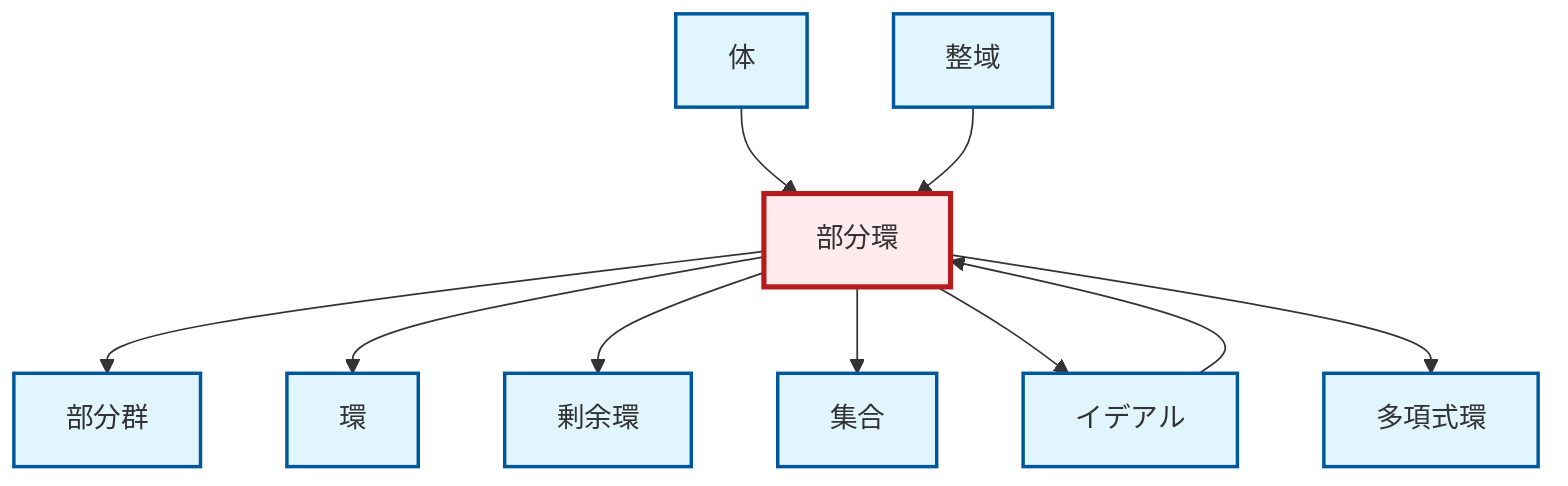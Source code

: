 graph TD
    classDef definition fill:#e1f5fe,stroke:#01579b,stroke-width:2px
    classDef theorem fill:#f3e5f5,stroke:#4a148c,stroke-width:2px
    classDef axiom fill:#fff3e0,stroke:#e65100,stroke-width:2px
    classDef example fill:#e8f5e9,stroke:#1b5e20,stroke-width:2px
    classDef current fill:#ffebee,stroke:#b71c1c,stroke-width:3px
    def-field["体"]:::definition
    def-polynomial-ring["多項式環"]:::definition
    def-quotient-ring["剰余環"]:::definition
    def-subring["部分環"]:::definition
    def-ring["環"]:::definition
    def-set["集合"]:::definition
    def-ideal["イデアル"]:::definition
    def-subgroup["部分群"]:::definition
    def-integral-domain["整域"]:::definition
    def-subring --> def-subgroup
    def-subring --> def-ring
    def-subring --> def-quotient-ring
    def-field --> def-subring
    def-integral-domain --> def-subring
    def-subring --> def-set
    def-ideal --> def-subring
    def-subring --> def-ideal
    def-subring --> def-polynomial-ring
    class def-subring current